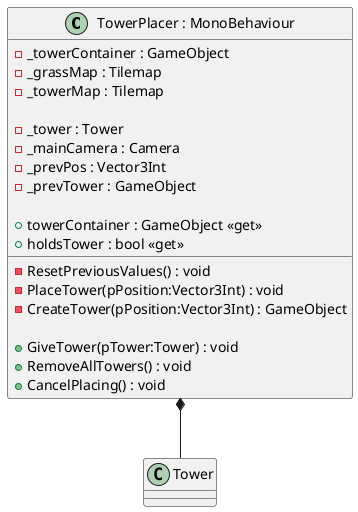 @startuml
class "TowerPlacer : MonoBehaviour" as TowerPlacer {
    - _towerContainer : GameObject
    - _grassMap : Tilemap
    - _towerMap : Tilemap
    
    - _tower : Tower
    - _mainCamera : Camera
    - _prevPos : Vector3Int
    - _prevTower : GameObject
    
    + towerContainer : GameObject <<get>>
    + holdsTower : bool <<get>>
    
    - ResetPreviousValues() : void
    - PlaceTower(pPosition:Vector3Int) : void
    - CreateTower(pPosition:Vector3Int) : GameObject
    
    + GiveTower(pTower:Tower) : void
    + RemoveAllTowers() : void
    + CancelPlacing() : void
}
TowerPlacer *-- Tower
@enduml
